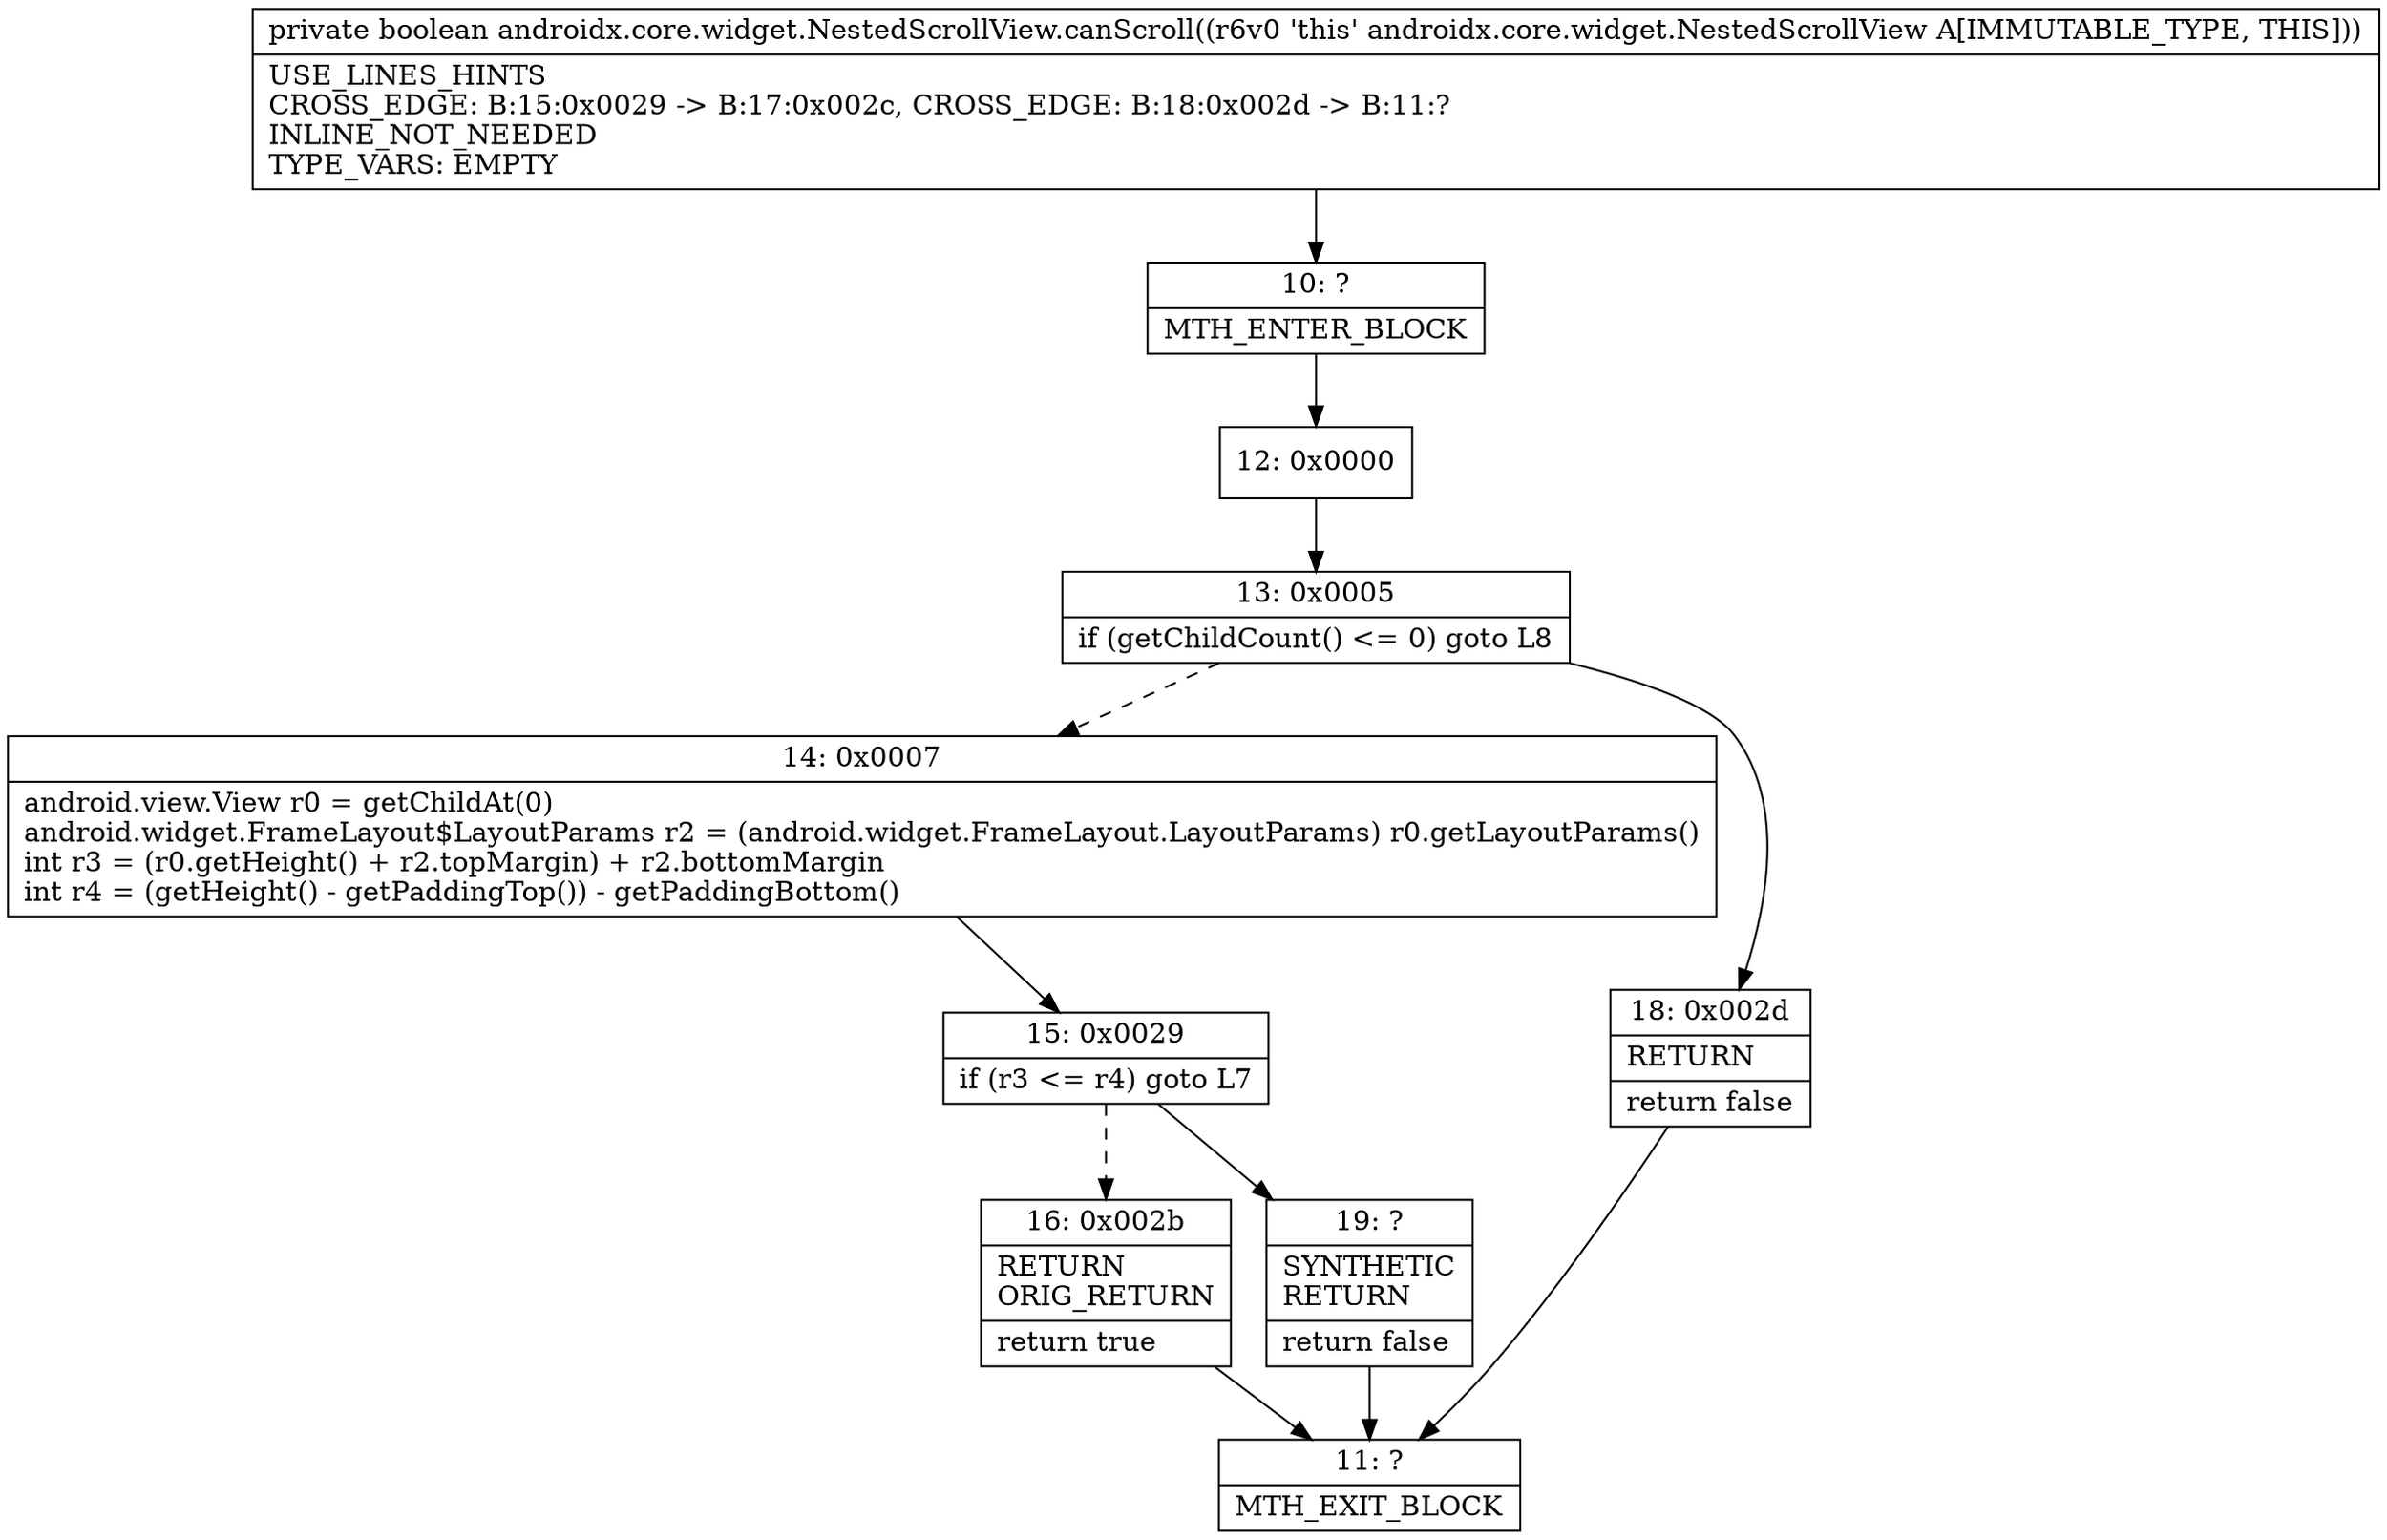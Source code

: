digraph "CFG forandroidx.core.widget.NestedScrollView.canScroll()Z" {
Node_10 [shape=record,label="{10\:\ ?|MTH_ENTER_BLOCK\l}"];
Node_12 [shape=record,label="{12\:\ 0x0000}"];
Node_13 [shape=record,label="{13\:\ 0x0005|if (getChildCount() \<= 0) goto L8\l}"];
Node_14 [shape=record,label="{14\:\ 0x0007|android.view.View r0 = getChildAt(0)\landroid.widget.FrameLayout$LayoutParams r2 = (android.widget.FrameLayout.LayoutParams) r0.getLayoutParams()\lint r3 = (r0.getHeight() + r2.topMargin) + r2.bottomMargin\lint r4 = (getHeight() \- getPaddingTop()) \- getPaddingBottom()\l}"];
Node_15 [shape=record,label="{15\:\ 0x0029|if (r3 \<= r4) goto L7\l}"];
Node_16 [shape=record,label="{16\:\ 0x002b|RETURN\lORIG_RETURN\l|return true\l}"];
Node_11 [shape=record,label="{11\:\ ?|MTH_EXIT_BLOCK\l}"];
Node_19 [shape=record,label="{19\:\ ?|SYNTHETIC\lRETURN\l|return false\l}"];
Node_18 [shape=record,label="{18\:\ 0x002d|RETURN\l|return false\l}"];
MethodNode[shape=record,label="{private boolean androidx.core.widget.NestedScrollView.canScroll((r6v0 'this' androidx.core.widget.NestedScrollView A[IMMUTABLE_TYPE, THIS]))  | USE_LINES_HINTS\lCROSS_EDGE: B:15:0x0029 \-\> B:17:0x002c, CROSS_EDGE: B:18:0x002d \-\> B:11:?\lINLINE_NOT_NEEDED\lTYPE_VARS: EMPTY\l}"];
MethodNode -> Node_10;Node_10 -> Node_12;
Node_12 -> Node_13;
Node_13 -> Node_14[style=dashed];
Node_13 -> Node_18;
Node_14 -> Node_15;
Node_15 -> Node_16[style=dashed];
Node_15 -> Node_19;
Node_16 -> Node_11;
Node_19 -> Node_11;
Node_18 -> Node_11;
}

